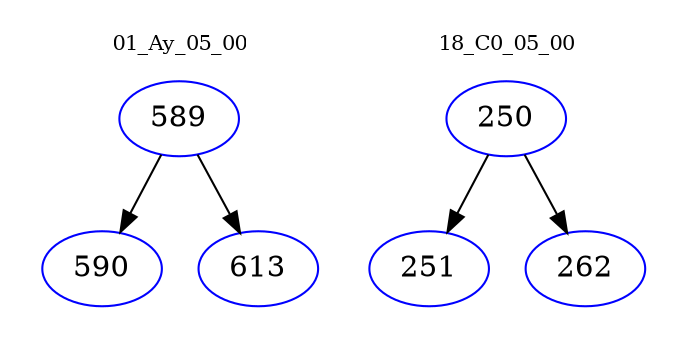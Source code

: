 digraph{
subgraph cluster_0 {
color = white
label = "01_Ay_05_00";
fontsize=10;
T0_589 [label="589", color="blue"]
T0_589 -> T0_590 [color="black"]
T0_590 [label="590", color="blue"]
T0_589 -> T0_613 [color="black"]
T0_613 [label="613", color="blue"]
}
subgraph cluster_1 {
color = white
label = "18_C0_05_00";
fontsize=10;
T1_250 [label="250", color="blue"]
T1_250 -> T1_251 [color="black"]
T1_251 [label="251", color="blue"]
T1_250 -> T1_262 [color="black"]
T1_262 [label="262", color="blue"]
}
}
